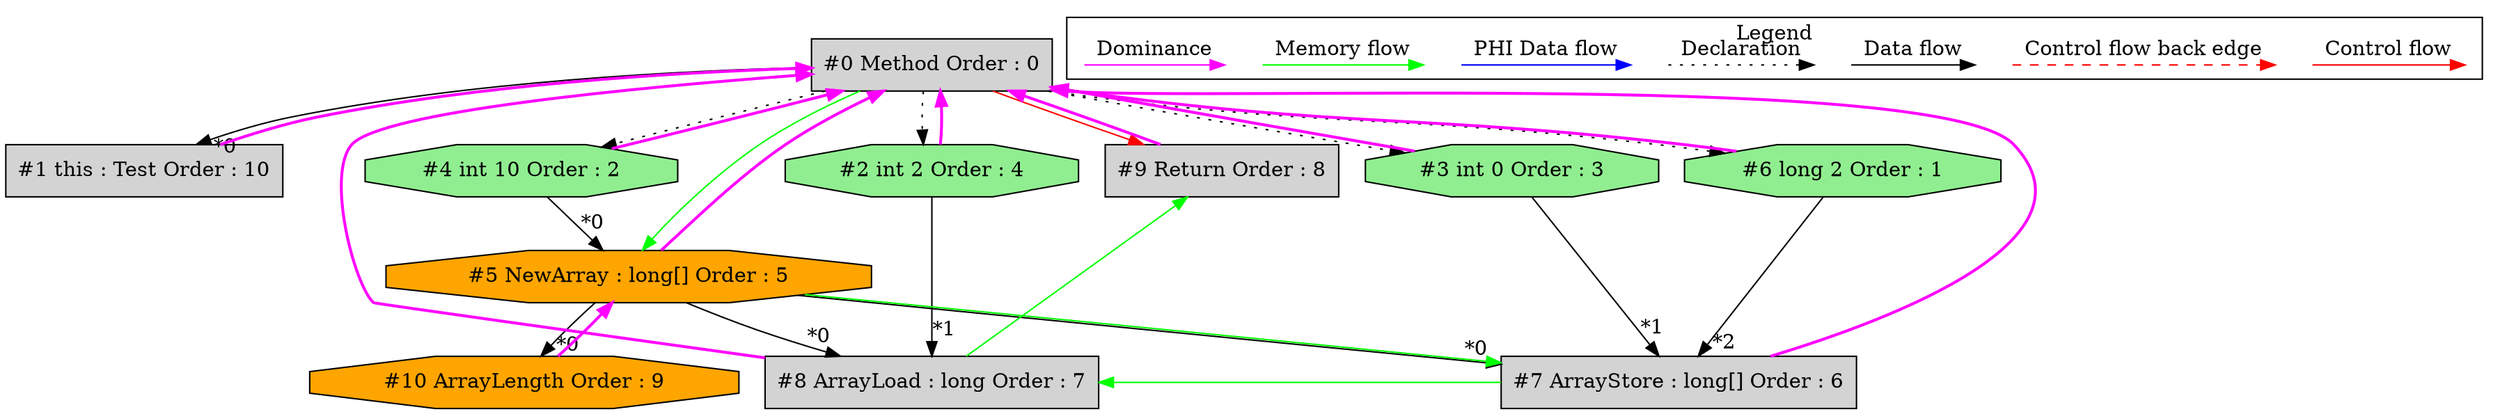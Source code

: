 digraph debugoutput {
 ordering="in";
 node0[label="#0 Method Order : 0",shape=box, fillcolor=lightgrey, style=filled];
 node1[label="#1 this : Test Order : 10",shape=box, fillcolor=lightgrey, style=filled];
 node1 -> node0[dir="forward" color="fuchsia" penwidth="2"];
 node0 -> node1[headlabel="*0", labeldistance=2];
 node2[label="#2 int 2 Order : 4",shape=octagon, fillcolor=lightgreen, style=filled];
 node2 -> node0[dir="forward" color="fuchsia" penwidth="2"];
 node0 -> node2[style=dotted];
 node3[label="#3 int 0 Order : 3",shape=octagon, fillcolor=lightgreen, style=filled];
 node3 -> node0[dir="forward" color="fuchsia" penwidth="2"];
 node0 -> node3[style=dotted];
 node4[label="#4 int 10 Order : 2",shape=octagon, fillcolor=lightgreen, style=filled];
 node4 -> node0[dir="forward" color="fuchsia" penwidth="2"];
 node0 -> node4[style=dotted];
 node5[label="#5 NewArray : long[] Order : 5",shape=octagon, fillcolor=orange, style=filled];
 node5 -> node0[dir="forward" color="fuchsia" penwidth="2"];
 node4 -> node5[headlabel="*0", labeldistance=2];
 node0 -> node5[labeldistance=2, color=green, constraint=false];
 node6[label="#6 long 2 Order : 1",shape=octagon, fillcolor=lightgreen, style=filled];
 node6 -> node0[dir="forward" color="fuchsia" penwidth="2"];
 node0 -> node6[style=dotted];
 node7[label="#7 ArrayStore : long[] Order : 6",shape=box, fillcolor=lightgrey, style=filled];
 node7 -> node0[dir="forward" color="fuchsia" penwidth="2"];
 node5 -> node7[headlabel="*0", labeldistance=2];
 node3 -> node7[headlabel="*1", labeldistance=2];
 node6 -> node7[headlabel="*2", labeldistance=2];
 node5 -> node7[labeldistance=2, color=green, constraint=false];
 node8[label="#8 ArrayLoad : long Order : 7",shape=box, fillcolor=lightgrey, style=filled];
 node8 -> node0[dir="forward" color="fuchsia" penwidth="2"];
 node5 -> node8[headlabel="*0", labeldistance=2];
 node2 -> node8[headlabel="*1", labeldistance=2];
 node7 -> node8[labeldistance=2, color=green, constraint=false];
 node9[label="#9 Return Order : 8",shape=box, fillcolor=lightgrey, style=filled];
 node9 -> node0[dir="forward" color="fuchsia" penwidth="2"];
 node0 -> node9[labeldistance=2, color=red, fontcolor=red];
 node8 -> node9[labeldistance=2, color=green, constraint=false];
 node10[label="#10 ArrayLength Order : 9",shape=octagon, fillcolor=orange, style=filled];
 node10 -> node5[dir="forward" color="fuchsia" penwidth="2"];
 node5 -> node10[headlabel="*0", labeldistance=2];
 subgraph cluster_000 {
  label = "Legend";
  node [shape=point]
  {
   rank=same;
   c0 [style = invis];
   c1 [style = invis];
   c2 [style = invis];
   c3 [style = invis];
   d0 [style = invis];
   d1 [style = invis];
   d2 [style = invis];
   d3 [style = invis];
   d4 [style = invis];
   d5 [style = invis];
   d6 [style = invis];
   d7 [style = invis];
   d8 [style = invis];
   d9 [style = invis];
  }
  c0 -> c1 [label="Control flow", style=solid, color=red]
  c2 -> c3 [label="Control flow back edge", style=dashed, color=red]
  d0 -> d1 [label="Data flow"]
  d2 -> d3 [label="Declaration", style=dotted]
  d4 -> d5 [label="PHI Data flow", color=blue]
  d6 -> d7 [label="Memory flow", color=green]
  d8 -> d9 [label="Dominance", color=fuchsia, style=solid]
 }

}
